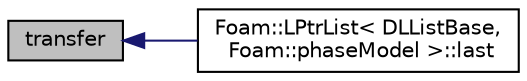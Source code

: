digraph "transfer"
{
  bgcolor="transparent";
  edge [fontname="Helvetica",fontsize="10",labelfontname="Helvetica",labelfontsize="10"];
  node [fontname="Helvetica",fontsize="10",shape=record];
  rankdir="LR";
  Node1 [label="transfer",height=0.2,width=0.4,color="black", fillcolor="grey75", style="filled", fontcolor="black"];
  Node1 -> Node2 [dir="back",color="midnightblue",fontsize="10",style="solid",fontname="Helvetica"];
  Node2 [label="Foam::LPtrList\< DLListBase,\l Foam::phaseModel \>::last",height=0.2,width=0.4,color="black",URL="$a01411.html#a4fc1d283512c7d8834f1692a1dd6cef5",tooltip="Return const access to the last entry added. "];
}
